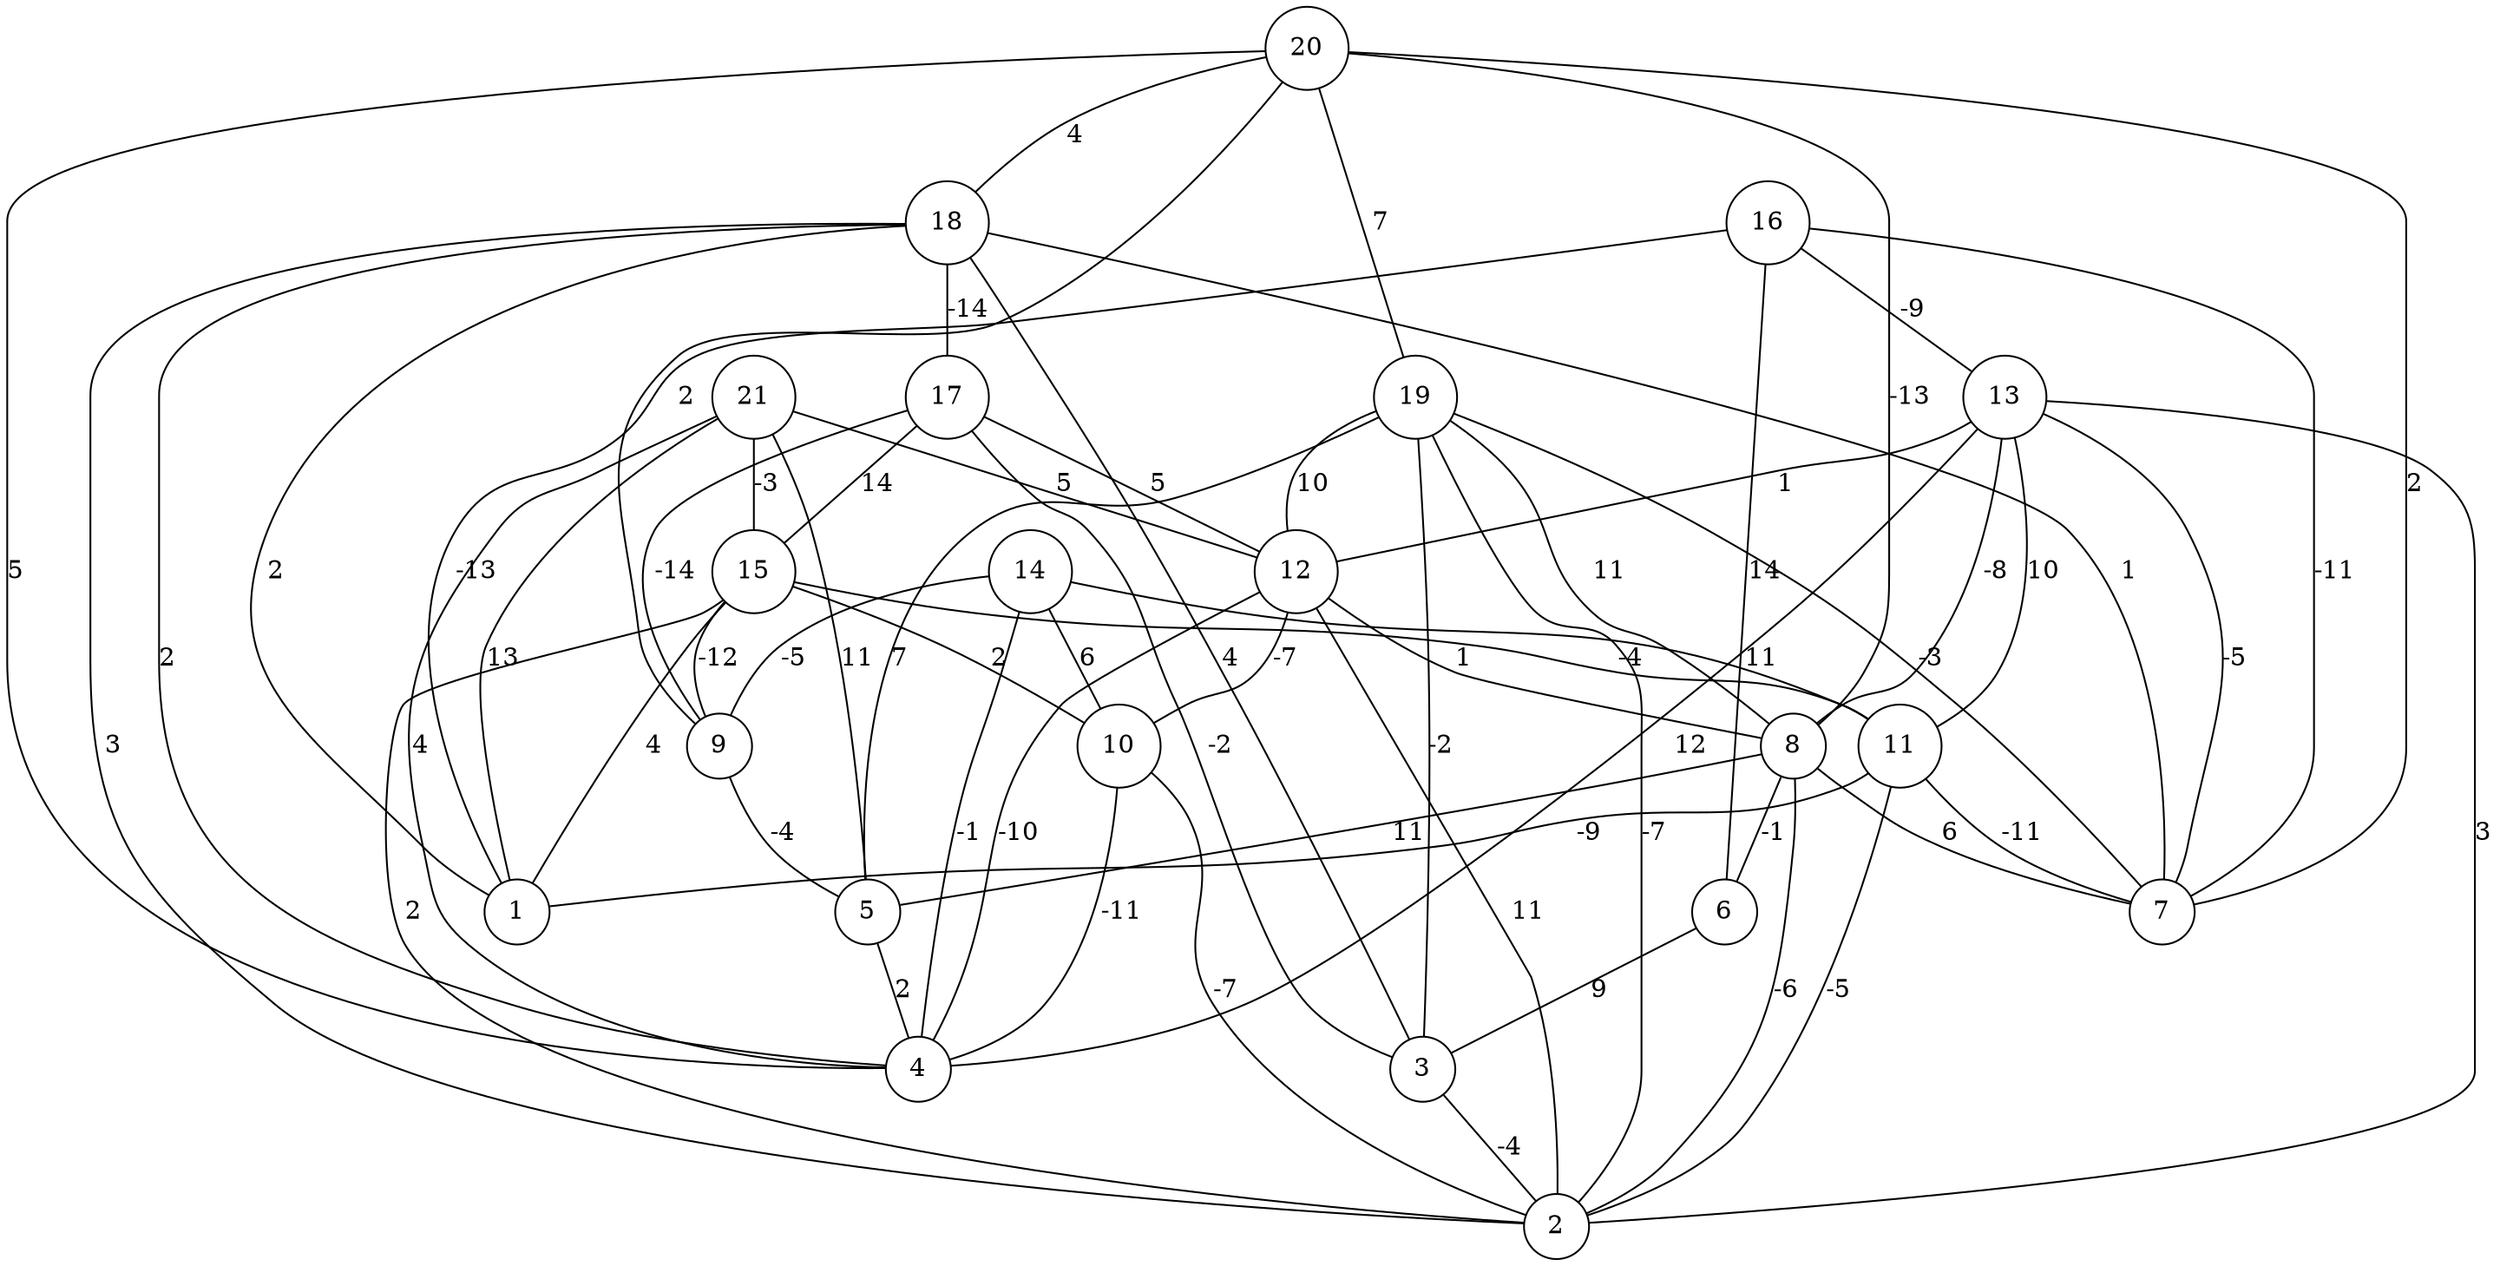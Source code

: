 graph { 
	 fontname="Helvetica,Arial,sans-serif" 
	 node [shape = circle]; 
	 21 -- 1 [label = "13"];
	 21 -- 4 [label = "4"];
	 21 -- 5 [label = "11"];
	 21 -- 12 [label = "5"];
	 21 -- 15 [label = "-3"];
	 20 -- 4 [label = "5"];
	 20 -- 7 [label = "2"];
	 20 -- 8 [label = "-13"];
	 20 -- 9 [label = "2"];
	 20 -- 18 [label = "4"];
	 20 -- 19 [label = "7"];
	 19 -- 2 [label = "-7"];
	 19 -- 3 [label = "-2"];
	 19 -- 5 [label = "7"];
	 19 -- 7 [label = "-3"];
	 19 -- 8 [label = "11"];
	 19 -- 12 [label = "10"];
	 18 -- 1 [label = "2"];
	 18 -- 2 [label = "3"];
	 18 -- 3 [label = "4"];
	 18 -- 4 [label = "2"];
	 18 -- 7 [label = "1"];
	 18 -- 17 [label = "-14"];
	 17 -- 3 [label = "-2"];
	 17 -- 9 [label = "-14"];
	 17 -- 12 [label = "5"];
	 17 -- 15 [label = "14"];
	 16 -- 1 [label = "-13"];
	 16 -- 6 [label = "14"];
	 16 -- 7 [label = "-11"];
	 16 -- 13 [label = "-9"];
	 15 -- 1 [label = "4"];
	 15 -- 2 [label = "2"];
	 15 -- 9 [label = "-12"];
	 15 -- 10 [label = "2"];
	 15 -- 11 [label = "-4"];
	 14 -- 4 [label = "-1"];
	 14 -- 9 [label = "-5"];
	 14 -- 10 [label = "6"];
	 14 -- 11 [label = "11"];
	 13 -- 2 [label = "3"];
	 13 -- 4 [label = "12"];
	 13 -- 7 [label = "-5"];
	 13 -- 8 [label = "-8"];
	 13 -- 11 [label = "10"];
	 13 -- 12 [label = "1"];
	 12 -- 2 [label = "11"];
	 12 -- 4 [label = "-10"];
	 12 -- 8 [label = "1"];
	 12 -- 10 [label = "-7"];
	 11 -- 1 [label = "-9"];
	 11 -- 2 [label = "-5"];
	 11 -- 7 [label = "-11"];
	 10 -- 2 [label = "-7"];
	 10 -- 4 [label = "-11"];
	 9 -- 5 [label = "-4"];
	 8 -- 2 [label = "-6"];
	 8 -- 5 [label = "11"];
	 8 -- 6 [label = "-1"];
	 8 -- 7 [label = "6"];
	 6 -- 3 [label = "9"];
	 5 -- 4 [label = "2"];
	 3 -- 2 [label = "-4"];
	 1;
	 2;
	 3;
	 4;
	 5;
	 6;
	 7;
	 8;
	 9;
	 10;
	 11;
	 12;
	 13;
	 14;
	 15;
	 16;
	 17;
	 18;
	 19;
	 20;
	 21;
}
